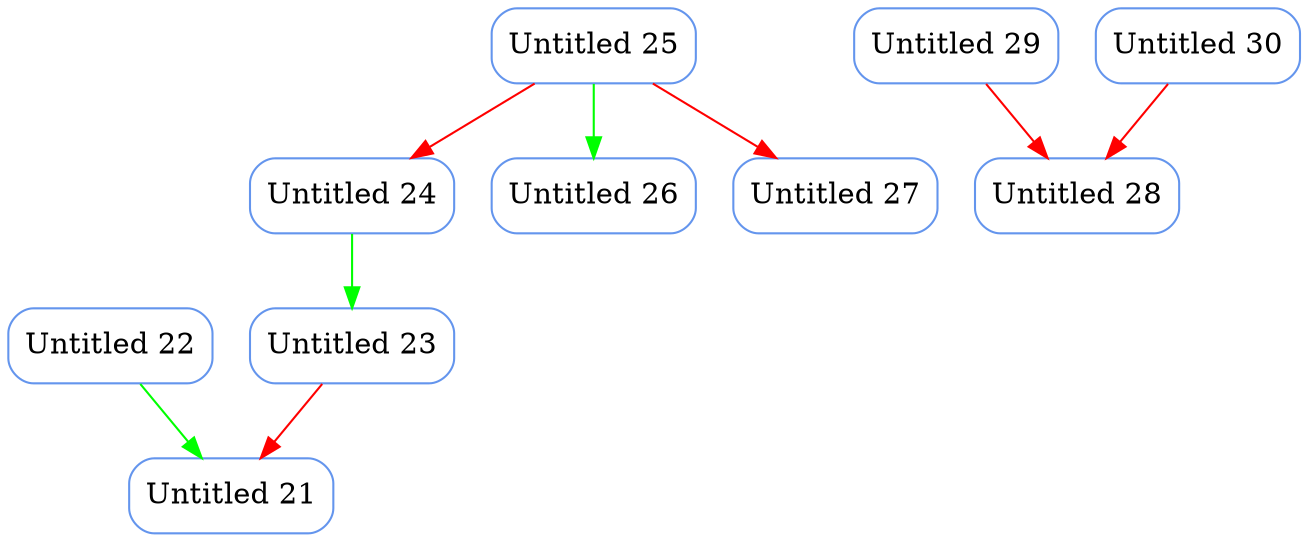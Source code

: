 digraph "Argument Map" {

  n0 [label="Untitled 21", shape="box", style="filled,rounded", color="cornflowerblue", fillcolor="white", labelfontcolor="white", type="statement"];
  n1 [label="Untitled 22", shape="box", style="filled,rounded", color="cornflowerblue", fillcolor="white", labelfontcolor="white", type="statement"];
  n2 [label="Untitled 23", shape="box", style="filled,rounded", color="cornflowerblue", fillcolor="white", labelfontcolor="white", type="statement"];
  n3 [label="Untitled 24", shape="box", style="filled,rounded", color="cornflowerblue", fillcolor="white", labelfontcolor="white", type="statement"];
  n4 [label="Untitled 25", shape="box", style="filled,rounded", color="cornflowerblue", fillcolor="white", labelfontcolor="white", type="statement"];
  n5 [label="Untitled 26", shape="box", style="filled,rounded", color="cornflowerblue", fillcolor="white", labelfontcolor="white", type="statement"];
  n6 [label="Untitled 27", shape="box", style="filled,rounded", color="cornflowerblue", fillcolor="white", labelfontcolor="white", type="statement"];
  n7 [label="Untitled 28", shape="box", style="filled,rounded", color="cornflowerblue", fillcolor="white", labelfontcolor="white", type="statement"];
  n8 [label="Untitled 29", shape="box", style="filled,rounded", color="cornflowerblue", fillcolor="white", labelfontcolor="white", type="statement"];
  n9 [label="Untitled 30", shape="box", style="filled,rounded", color="cornflowerblue", fillcolor="white", labelfontcolor="white", type="statement"];


  n1 -> n0 [color="green", type="support"];
  n2 -> n0 [color="red", type="attack"];
  n3 -> n2 [color="green", type="support"];
  n4 -> n5 [color="green", type="support"];
  n4 -> n3 [color="red", type="attack"];
  n4 -> n6 [color="red", type="attack"];
  n8 -> n7 [color="red", type="attack"];
  n9 -> n7 [color="red", type="attack"];

}